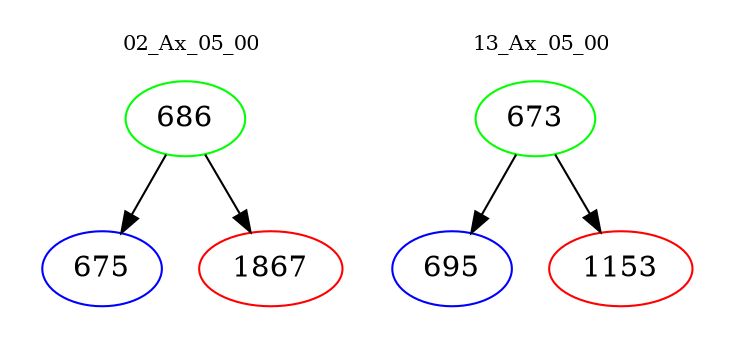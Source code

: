 digraph{
subgraph cluster_0 {
color = white
label = "02_Ax_05_00";
fontsize=10;
T0_686 [label="686", color="green"]
T0_686 -> T0_675 [color="black"]
T0_675 [label="675", color="blue"]
T0_686 -> T0_1867 [color="black"]
T0_1867 [label="1867", color="red"]
}
subgraph cluster_1 {
color = white
label = "13_Ax_05_00";
fontsize=10;
T1_673 [label="673", color="green"]
T1_673 -> T1_695 [color="black"]
T1_695 [label="695", color="blue"]
T1_673 -> T1_1153 [color="black"]
T1_1153 [label="1153", color="red"]
}
}
